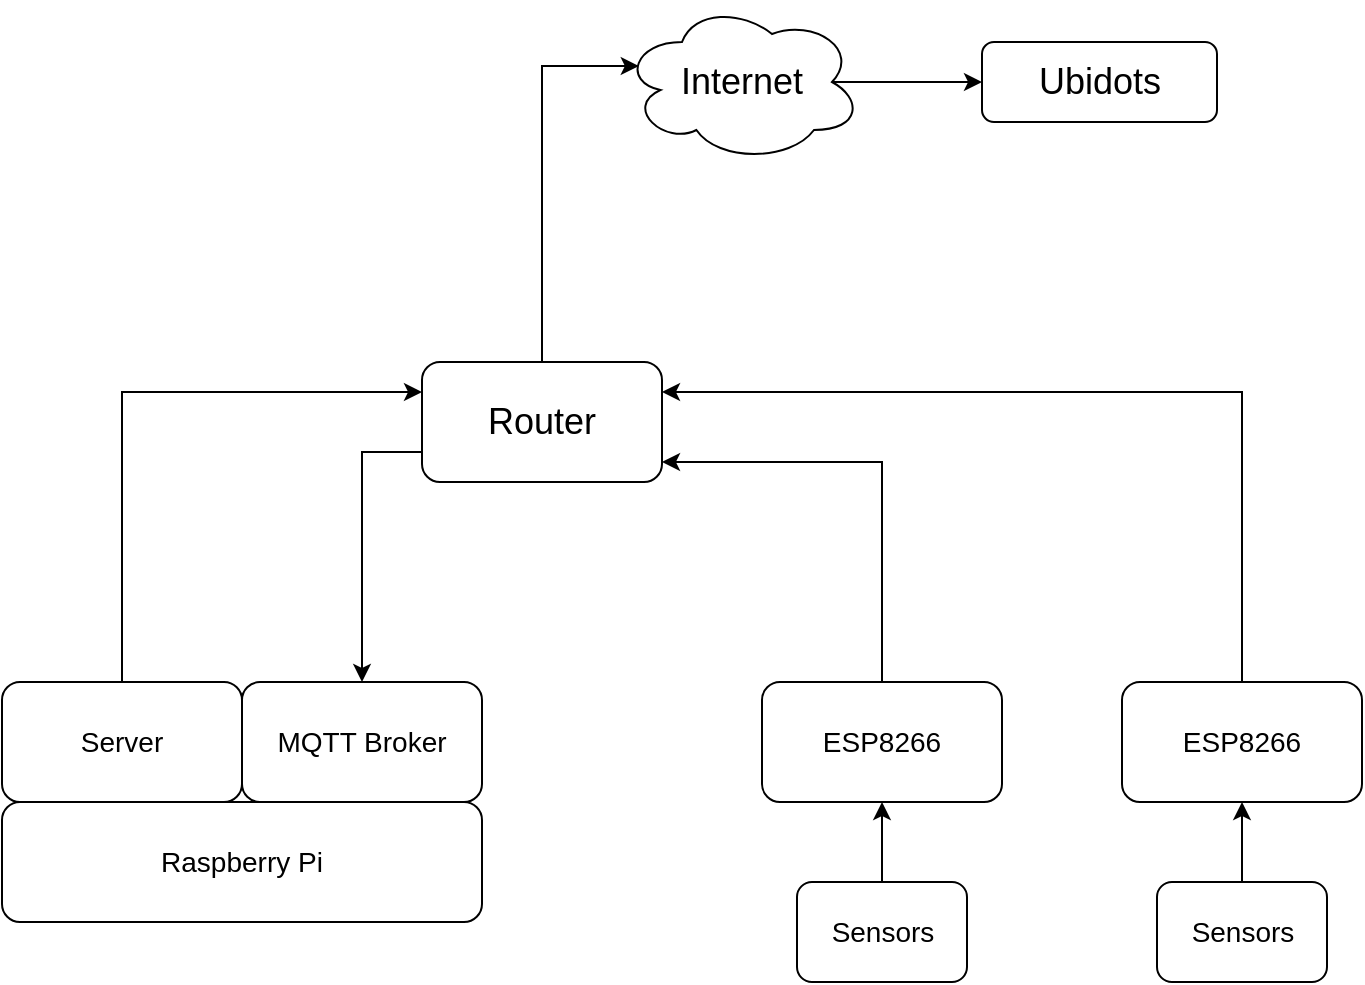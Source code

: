 <mxfile version="21.3.7" type="github">
  <diagram name="Page-1" id="XG5NJ5yo7xh615-TTS8y">
    <mxGraphModel dx="1800" dy="738" grid="1" gridSize="10" guides="1" tooltips="1" connect="1" arrows="1" fold="1" page="1" pageScale="1" pageWidth="850" pageHeight="1100" math="0" shadow="0">
      <root>
        <mxCell id="0" />
        <mxCell id="1" parent="0" />
        <mxCell id="Czd1FP9L7ooU556nrYqR-18" style="edgeStyle=orthogonalEdgeStyle;rounded=0;orthogonalLoop=1;jettySize=auto;html=1;exitX=0.5;exitY=0;exitDx=0;exitDy=0;entryX=0.07;entryY=0.4;entryDx=0;entryDy=0;entryPerimeter=0;" edge="1" parent="1" source="Czd1FP9L7ooU556nrYqR-1" target="Czd1FP9L7ooU556nrYqR-14">
          <mxGeometry relative="1" as="geometry">
            <mxPoint x="320" y="200" as="targetPoint" />
            <Array as="points">
              <mxPoint x="310" y="132" />
            </Array>
          </mxGeometry>
        </mxCell>
        <mxCell id="Czd1FP9L7ooU556nrYqR-19" style="edgeStyle=orthogonalEdgeStyle;rounded=0;orthogonalLoop=1;jettySize=auto;html=1;exitX=0;exitY=0.75;exitDx=0;exitDy=0;entryX=0.5;entryY=0;entryDx=0;entryDy=0;" edge="1" parent="1" source="Czd1FP9L7ooU556nrYqR-1" target="Czd1FP9L7ooU556nrYqR-2">
          <mxGeometry relative="1" as="geometry" />
        </mxCell>
        <mxCell id="Czd1FP9L7ooU556nrYqR-1" value="&lt;font style=&quot;font-size: 18px;&quot;&gt;Router&lt;/font&gt;" style="rounded=1;whiteSpace=wrap;html=1;" vertex="1" parent="1">
          <mxGeometry x="250" y="280" width="120" height="60" as="geometry" />
        </mxCell>
        <mxCell id="Czd1FP9L7ooU556nrYqR-2" value="&lt;font style=&quot;font-size: 14px;&quot;&gt;MQTT Broker&lt;/font&gt;" style="rounded=1;whiteSpace=wrap;html=1;" vertex="1" parent="1">
          <mxGeometry x="160" y="440" width="120" height="60" as="geometry" />
        </mxCell>
        <mxCell id="Czd1FP9L7ooU556nrYqR-20" style="edgeStyle=orthogonalEdgeStyle;rounded=0;orthogonalLoop=1;jettySize=auto;html=1;exitX=0.5;exitY=0;exitDx=0;exitDy=0;entryX=0;entryY=0.25;entryDx=0;entryDy=0;" edge="1" parent="1" source="Czd1FP9L7ooU556nrYqR-3" target="Czd1FP9L7ooU556nrYqR-1">
          <mxGeometry relative="1" as="geometry" />
        </mxCell>
        <mxCell id="Czd1FP9L7ooU556nrYqR-3" value="&lt;font style=&quot;font-size: 14px;&quot;&gt;Server&lt;/font&gt;" style="rounded=1;whiteSpace=wrap;html=1;" vertex="1" parent="1">
          <mxGeometry x="40" y="440" width="120" height="60" as="geometry" />
        </mxCell>
        <mxCell id="Czd1FP9L7ooU556nrYqR-4" value="&lt;font style=&quot;font-size: 14px;&quot;&gt;Raspberry Pi&lt;/font&gt;" style="rounded=1;whiteSpace=wrap;html=1;" vertex="1" parent="1">
          <mxGeometry x="40" y="500" width="240" height="60" as="geometry" />
        </mxCell>
        <mxCell id="Czd1FP9L7ooU556nrYqR-12" style="edgeStyle=orthogonalEdgeStyle;rounded=0;orthogonalLoop=1;jettySize=auto;html=1;exitX=0.5;exitY=0;exitDx=0;exitDy=0;entryX=1;entryY=0.833;entryDx=0;entryDy=0;entryPerimeter=0;" edge="1" parent="1" source="Czd1FP9L7ooU556nrYqR-5" target="Czd1FP9L7ooU556nrYqR-1">
          <mxGeometry relative="1" as="geometry">
            <mxPoint x="479.636" y="320" as="targetPoint" />
          </mxGeometry>
        </mxCell>
        <mxCell id="Czd1FP9L7ooU556nrYqR-5" value="&lt;font style=&quot;font-size: 14px;&quot;&gt;ESP8266&lt;/font&gt;" style="rounded=1;whiteSpace=wrap;html=1;" vertex="1" parent="1">
          <mxGeometry x="420" y="440" width="120" height="60" as="geometry" />
        </mxCell>
        <mxCell id="Czd1FP9L7ooU556nrYqR-13" style="edgeStyle=orthogonalEdgeStyle;rounded=0;orthogonalLoop=1;jettySize=auto;html=1;exitX=0.5;exitY=0;exitDx=0;exitDy=0;entryX=1;entryY=0.25;entryDx=0;entryDy=0;" edge="1" parent="1" source="Czd1FP9L7ooU556nrYqR-6" target="Czd1FP9L7ooU556nrYqR-1">
          <mxGeometry relative="1" as="geometry" />
        </mxCell>
        <mxCell id="Czd1FP9L7ooU556nrYqR-6" value="&lt;font style=&quot;font-size: 14px;&quot;&gt;ESP8266&lt;/font&gt;" style="rounded=1;whiteSpace=wrap;html=1;" vertex="1" parent="1">
          <mxGeometry x="600" y="440" width="120" height="60" as="geometry" />
        </mxCell>
        <mxCell id="Czd1FP9L7ooU556nrYqR-9" style="edgeStyle=orthogonalEdgeStyle;rounded=0;orthogonalLoop=1;jettySize=auto;html=1;exitX=0.5;exitY=0;exitDx=0;exitDy=0;entryX=0.5;entryY=1;entryDx=0;entryDy=0;" edge="1" parent="1" source="Czd1FP9L7ooU556nrYqR-7" target="Czd1FP9L7ooU556nrYqR-5">
          <mxGeometry relative="1" as="geometry" />
        </mxCell>
        <mxCell id="Czd1FP9L7ooU556nrYqR-7" value="&lt;font style=&quot;font-size: 14px;&quot;&gt;Sensors&lt;/font&gt;" style="rounded=1;whiteSpace=wrap;html=1;" vertex="1" parent="1">
          <mxGeometry x="437.5" y="540" width="85" height="50" as="geometry" />
        </mxCell>
        <mxCell id="Czd1FP9L7ooU556nrYqR-10" style="edgeStyle=orthogonalEdgeStyle;rounded=0;orthogonalLoop=1;jettySize=auto;html=1;exitX=0.5;exitY=0;exitDx=0;exitDy=0;entryX=0.5;entryY=1;entryDx=0;entryDy=0;" edge="1" parent="1" source="Czd1FP9L7ooU556nrYqR-8" target="Czd1FP9L7ooU556nrYqR-6">
          <mxGeometry relative="1" as="geometry" />
        </mxCell>
        <mxCell id="Czd1FP9L7ooU556nrYqR-8" value="&lt;font style=&quot;font-size: 14px;&quot;&gt;Sensors&lt;/font&gt;" style="rounded=1;whiteSpace=wrap;html=1;" vertex="1" parent="1">
          <mxGeometry x="617.5" y="540" width="85" height="50" as="geometry" />
        </mxCell>
        <mxCell id="Czd1FP9L7ooU556nrYqR-17" style="edgeStyle=orthogonalEdgeStyle;rounded=0;orthogonalLoop=1;jettySize=auto;html=1;exitX=0.875;exitY=0.5;exitDx=0;exitDy=0;exitPerimeter=0;entryX=0;entryY=0.5;entryDx=0;entryDy=0;" edge="1" parent="1" source="Czd1FP9L7ooU556nrYqR-14" target="Czd1FP9L7ooU556nrYqR-15">
          <mxGeometry relative="1" as="geometry" />
        </mxCell>
        <mxCell id="Czd1FP9L7ooU556nrYqR-14" value="&lt;font style=&quot;font-size: 18px;&quot;&gt;Internet&lt;/font&gt;" style="ellipse;shape=cloud;whiteSpace=wrap;html=1;" vertex="1" parent="1">
          <mxGeometry x="350" y="100" width="120" height="80" as="geometry" />
        </mxCell>
        <mxCell id="Czd1FP9L7ooU556nrYqR-15" value="&lt;font style=&quot;font-size: 18px;&quot;&gt;Ubidots&lt;/font&gt;" style="rounded=1;whiteSpace=wrap;html=1;" vertex="1" parent="1">
          <mxGeometry x="530" y="120" width="117.5" height="40" as="geometry" />
        </mxCell>
      </root>
    </mxGraphModel>
  </diagram>
</mxfile>
